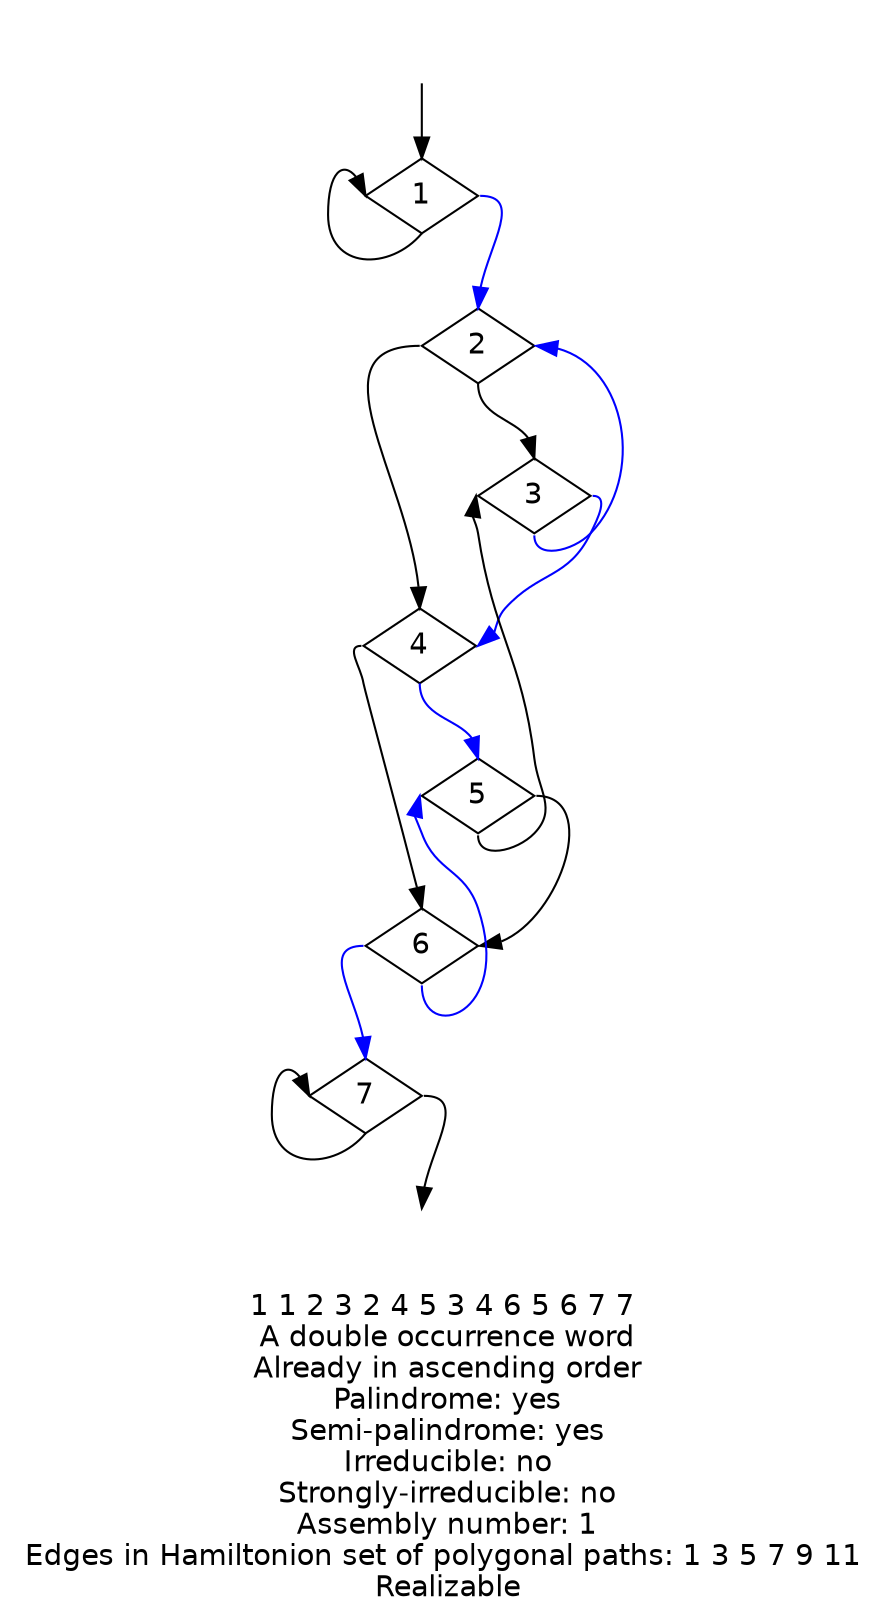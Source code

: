 digraph {
fontname="Helvetica"
node [fontname="Helvetica"]
node [shape=diamond]
label="1 1 2 3 2 4 5 3 4 6 5 6 7 7 \nA double occurrence word\nAlready in ascending order\nPalindrome: yes\nSemi-palindrome: yes\nIrreducible: no\nStrongly-irreducible: no\nAssembly number: 1\nEdges in Hamiltonion set of polygonal paths: 1 3 5 7 9 11 \nRealizable\n"
a [style="invis"]
b [style="invis"]
a:s -> 1:n
1:s -> 1:w
1:e -> 2:n [color="blue"]
2:s -> 3:n
3:s -> 2:e [color="blue"]
2:w -> 4:n
4:s -> 5:n [color="blue"]
5:s -> 3:w
3:e -> 4:e [color="blue"]
4:w -> 6:n
6:s -> 5:w [color="blue"]
5:e -> 6:e
6:w -> 7:n [color="blue"]
7:s -> 7:w
7:e -> b:n
}
